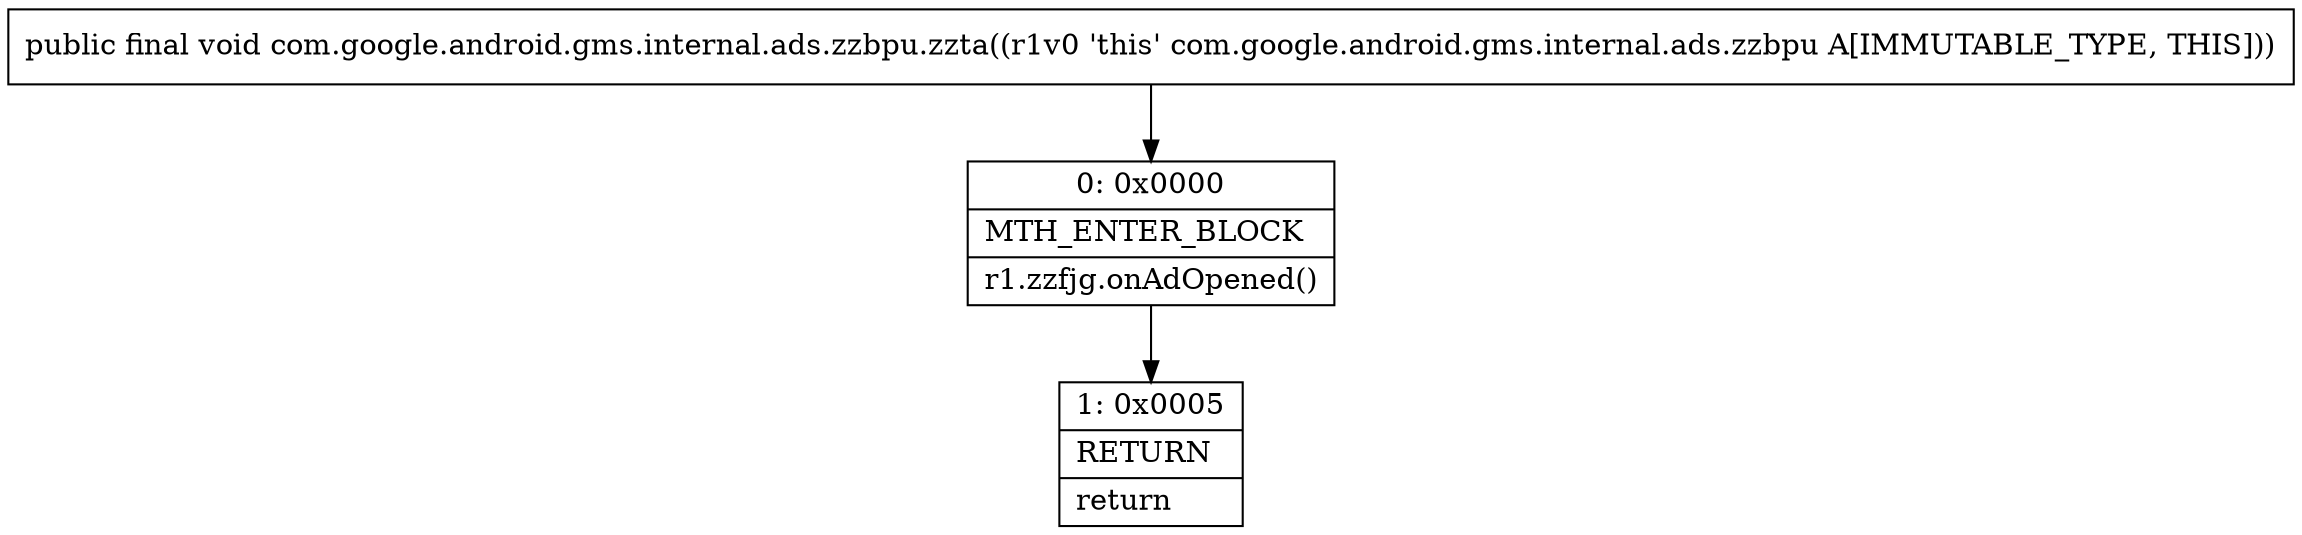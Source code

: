 digraph "CFG forcom.google.android.gms.internal.ads.zzbpu.zzta()V" {
Node_0 [shape=record,label="{0\:\ 0x0000|MTH_ENTER_BLOCK\l|r1.zzfjg.onAdOpened()\l}"];
Node_1 [shape=record,label="{1\:\ 0x0005|RETURN\l|return\l}"];
MethodNode[shape=record,label="{public final void com.google.android.gms.internal.ads.zzbpu.zzta((r1v0 'this' com.google.android.gms.internal.ads.zzbpu A[IMMUTABLE_TYPE, THIS])) }"];
MethodNode -> Node_0;
Node_0 -> Node_1;
}

